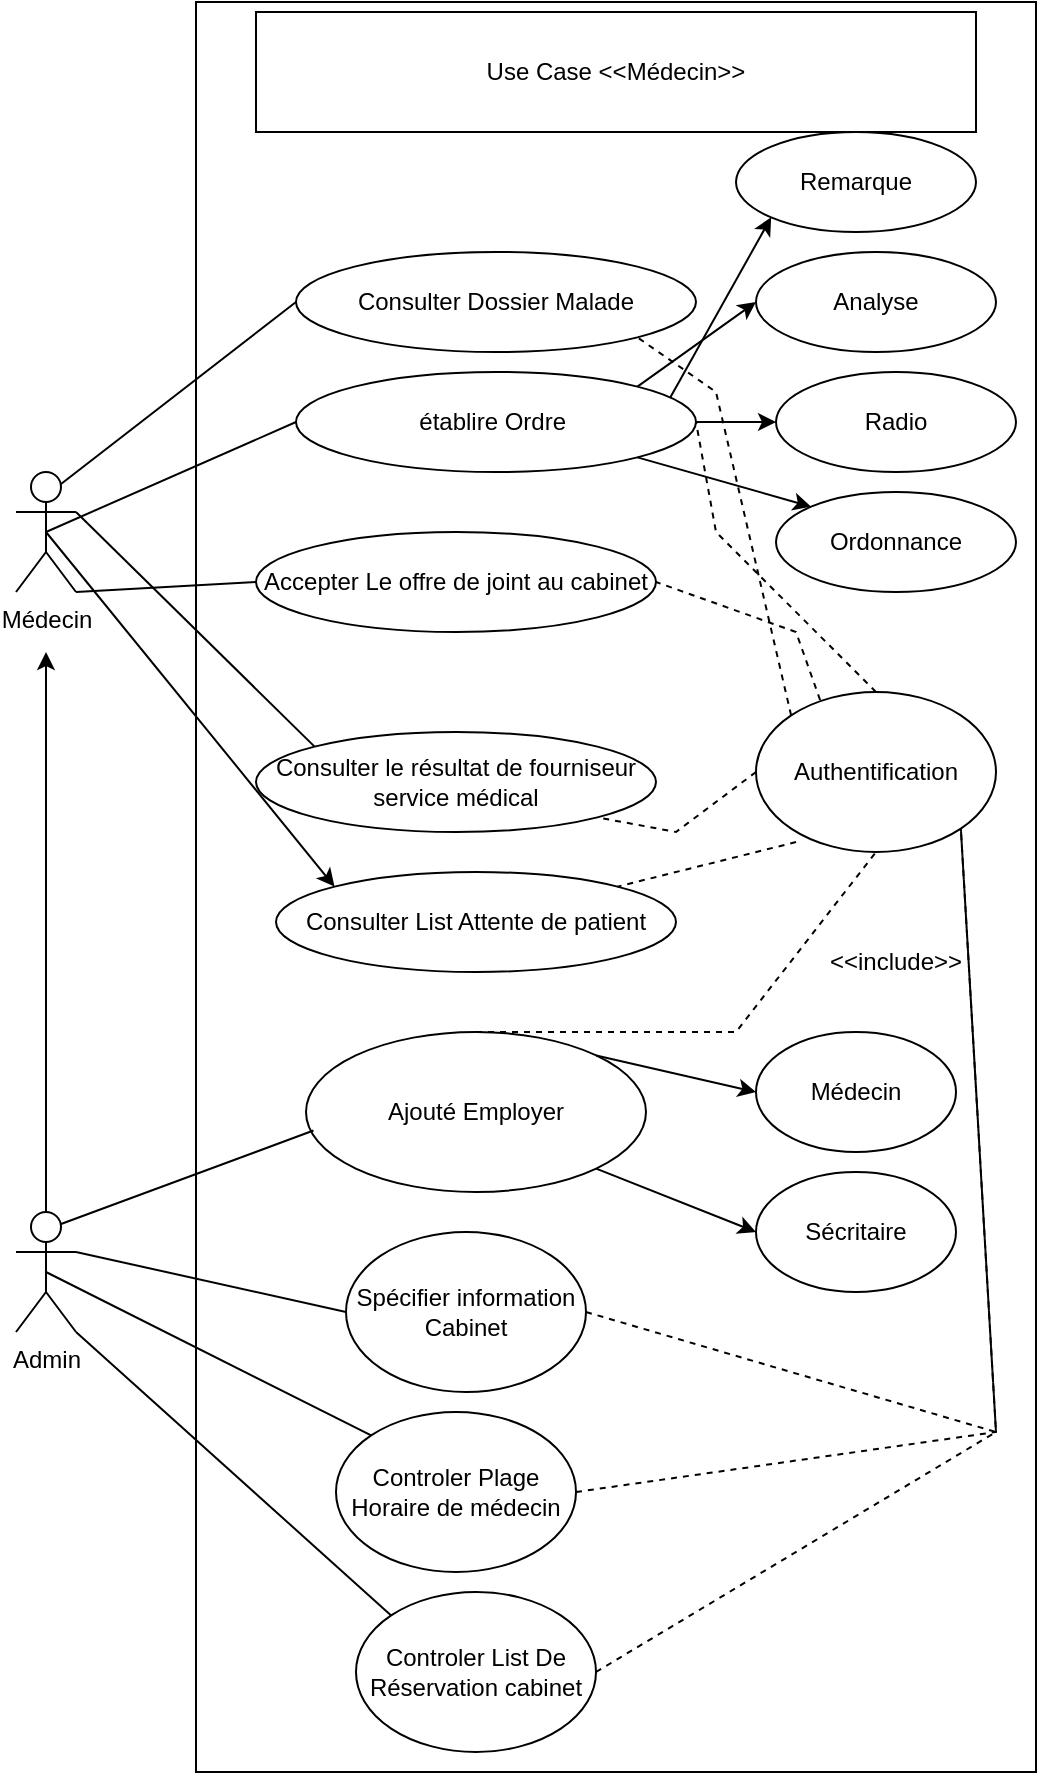 <mxfile version="20.8.16" type="device"><diagram name="Page-1" id="jPoIvpymd-CKEti5hYN0"><mxGraphModel dx="1380" dy="1462" grid="1" gridSize="10" guides="1" tooltips="1" connect="1" arrows="1" fold="1" page="1" pageScale="1" pageWidth="583" pageHeight="827" math="0" shadow="0"><root><mxCell id="0"/><mxCell id="1" parent="0"/><mxCell id="LK5Fl6o8ixqtHKnEaXYI-2" value="" style="rounded=0;whiteSpace=wrap;html=1;" parent="1" vertex="1"><mxGeometry x="130" y="-495" width="420" height="885" as="geometry"/></mxCell><mxCell id="LK5Fl6o8ixqtHKnEaXYI-3" value="Use Case &amp;lt;&amp;lt;Médecin&amp;gt;&amp;gt;" style="rounded=0;whiteSpace=wrap;html=1;" parent="1" vertex="1"><mxGeometry x="160" y="-490" width="360" height="60" as="geometry"/></mxCell><mxCell id="LK5Fl6o8ixqtHKnEaXYI-4" value="Médecin" style="shape=umlActor;verticalLabelPosition=bottom;verticalAlign=top;html=1;outlineConnect=0;" parent="1" vertex="1"><mxGeometry x="40" y="-260" width="30" height="60" as="geometry"/></mxCell><mxCell id="LK5Fl6o8ixqtHKnEaXYI-11" value="" style="endArrow=none;html=1;rounded=0;entryX=0;entryY=0.5;entryDx=0;entryDy=0;exitX=0.75;exitY=0.1;exitDx=0;exitDy=0;exitPerimeter=0;" parent="1" source="LK5Fl6o8ixqtHKnEaXYI-4" target="Umswxf17xyXYJKNJ6d6K-2" edge="1"><mxGeometry width="50" height="50" relative="1" as="geometry"><mxPoint x="70" y="-240" as="sourcePoint"/><mxPoint x="172.0" y="-330" as="targetPoint"/></mxGeometry></mxCell><mxCell id="LK5Fl6o8ixqtHKnEaXYI-12" value="" style="endArrow=none;html=1;rounded=0;exitX=0.5;exitY=0.5;exitDx=0;exitDy=0;exitPerimeter=0;entryX=0;entryY=0.5;entryDx=0;entryDy=0;" parent="1" source="LK5Fl6o8ixqtHKnEaXYI-4" target="Umswxf17xyXYJKNJ6d6K-3" edge="1"><mxGeometry width="50" height="50" relative="1" as="geometry"><mxPoint x="70" y="-220" as="sourcePoint"/><mxPoint x="180" y="-220" as="targetPoint"/></mxGeometry></mxCell><mxCell id="LK5Fl6o8ixqtHKnEaXYI-14" value="" style="endArrow=none;html=1;rounded=0;exitX=1;exitY=1;exitDx=0;exitDy=0;exitPerimeter=0;entryX=0;entryY=0.5;entryDx=0;entryDy=0;" parent="1" source="LK5Fl6o8ixqtHKnEaXYI-4" target="Umswxf17xyXYJKNJ6d6K-11" edge="1"><mxGeometry width="50" height="50" relative="1" as="geometry"><mxPoint x="80" y="-200" as="sourcePoint"/><mxPoint x="177.574" y="-156.213" as="targetPoint"/></mxGeometry></mxCell><mxCell id="LK5Fl6o8ixqtHKnEaXYI-18" value="" style="endArrow=none;html=1;rounded=0;exitX=0;exitY=0;exitDx=0;exitDy=0;entryX=1;entryY=0.333;entryDx=0;entryDy=0;entryPerimeter=0;" parent="1" source="Umswxf17xyXYJKNJ6d6K-13" target="LK5Fl6o8ixqtHKnEaXYI-4" edge="1"><mxGeometry width="50" height="50" relative="1" as="geometry"><mxPoint x="189.34" y="40.388" as="sourcePoint"/><mxPoint x="70" y="-170" as="targetPoint"/></mxGeometry></mxCell><mxCell id="Umswxf17xyXYJKNJ6d6K-1" value="Authentification" style="ellipse;whiteSpace=wrap;html=1;" parent="1" vertex="1"><mxGeometry x="410" y="-150" width="120" height="80" as="geometry"/></mxCell><mxCell id="Umswxf17xyXYJKNJ6d6K-2" value="Consulter Dossier Malade" style="ellipse;whiteSpace=wrap;html=1;" parent="1" vertex="1"><mxGeometry x="180" y="-370" width="200" height="50" as="geometry"/></mxCell><mxCell id="Umswxf17xyXYJKNJ6d6K-3" value="établire Ordre&amp;nbsp;" style="ellipse;whiteSpace=wrap;html=1;" parent="1" vertex="1"><mxGeometry x="180" y="-310" width="200" height="50" as="geometry"/></mxCell><mxCell id="Umswxf17xyXYJKNJ6d6K-4" value="Analyse" style="ellipse;whiteSpace=wrap;html=1;" parent="1" vertex="1"><mxGeometry x="410" y="-370" width="120" height="50" as="geometry"/></mxCell><mxCell id="Umswxf17xyXYJKNJ6d6K-5" value="Radio" style="ellipse;whiteSpace=wrap;html=1;" parent="1" vertex="1"><mxGeometry x="420" y="-310" width="120" height="50" as="geometry"/></mxCell><mxCell id="Umswxf17xyXYJKNJ6d6K-6" value="Ordonnance" style="ellipse;whiteSpace=wrap;html=1;" parent="1" vertex="1"><mxGeometry x="420" y="-250" width="120" height="50" as="geometry"/></mxCell><mxCell id="Umswxf17xyXYJKNJ6d6K-7" value="" style="endArrow=classic;html=1;rounded=0;exitX=1;exitY=0;exitDx=0;exitDy=0;entryX=0;entryY=0.5;entryDx=0;entryDy=0;" parent="1" source="Umswxf17xyXYJKNJ6d6K-3" target="Umswxf17xyXYJKNJ6d6K-4" edge="1"><mxGeometry width="50" height="50" relative="1" as="geometry"><mxPoint x="360" y="-300" as="sourcePoint"/><mxPoint x="410" y="-350" as="targetPoint"/></mxGeometry></mxCell><mxCell id="Umswxf17xyXYJKNJ6d6K-8" value="" style="endArrow=classic;html=1;rounded=0;exitX=1;exitY=0.5;exitDx=0;exitDy=0;entryX=0;entryY=0.5;entryDx=0;entryDy=0;" parent="1" source="Umswxf17xyXYJKNJ6d6K-3" target="Umswxf17xyXYJKNJ6d6K-5" edge="1"><mxGeometry width="50" height="50" relative="1" as="geometry"><mxPoint x="360.711" y="-292.678" as="sourcePoint"/><mxPoint x="420" y="-345" as="targetPoint"/></mxGeometry></mxCell><mxCell id="Umswxf17xyXYJKNJ6d6K-9" value="" style="endArrow=classic;html=1;rounded=0;exitX=1;exitY=1;exitDx=0;exitDy=0;entryX=0;entryY=0;entryDx=0;entryDy=0;" parent="1" source="Umswxf17xyXYJKNJ6d6K-3" target="Umswxf17xyXYJKNJ6d6K-6" edge="1"><mxGeometry width="50" height="50" relative="1" as="geometry"><mxPoint x="360.711" y="-292.678" as="sourcePoint"/><mxPoint x="420" y="-345" as="targetPoint"/></mxGeometry></mxCell><mxCell id="Umswxf17xyXYJKNJ6d6K-11" value="Accepter Le offre de joint au cabinet" style="ellipse;whiteSpace=wrap;html=1;" parent="1" vertex="1"><mxGeometry x="160" y="-230" width="200" height="50" as="geometry"/></mxCell><mxCell id="Umswxf17xyXYJKNJ6d6K-12" value="Consulter List Attente de patient" style="ellipse;whiteSpace=wrap;html=1;" parent="1" vertex="1"><mxGeometry x="170" y="-60" width="200" height="50" as="geometry"/></mxCell><mxCell id="Umswxf17xyXYJKNJ6d6K-13" value="Consulter le résultat de fourniseur service médical" style="ellipse;whiteSpace=wrap;html=1;" parent="1" vertex="1"><mxGeometry x="160" y="-130" width="200" height="50" as="geometry"/></mxCell><mxCell id="Umswxf17xyXYJKNJ6d6K-14" value="" style="endArrow=classic;html=1;rounded=0;entryX=0;entryY=0;entryDx=0;entryDy=0;exitX=0.5;exitY=0.5;exitDx=0;exitDy=0;exitPerimeter=0;" parent="1" source="LK5Fl6o8ixqtHKnEaXYI-4" target="Umswxf17xyXYJKNJ6d6K-12" edge="1"><mxGeometry width="50" height="50" relative="1" as="geometry"><mxPoint x="40" y="-205" as="sourcePoint"/><mxPoint x="90" y="-255" as="targetPoint"/></mxGeometry></mxCell><mxCell id="Umswxf17xyXYJKNJ6d6K-15" value="" style="endArrow=none;dashed=1;html=1;rounded=0;exitX=0;exitY=0;exitDx=0;exitDy=0;entryX=1;entryY=1;entryDx=0;entryDy=0;" parent="1" source="Umswxf17xyXYJKNJ6d6K-1" target="Umswxf17xyXYJKNJ6d6K-2" edge="1"><mxGeometry width="50" height="50" relative="1" as="geometry"><mxPoint x="340" y="-290" as="sourcePoint"/><mxPoint x="390" y="-340" as="targetPoint"/><Array as="points"><mxPoint x="390" y="-300"/></Array></mxGeometry></mxCell><mxCell id="Umswxf17xyXYJKNJ6d6K-16" value="" style="endArrow=none;dashed=1;html=1;rounded=0;exitX=0.5;exitY=0;exitDx=0;exitDy=0;entryX=1;entryY=0.5;entryDx=0;entryDy=0;" parent="1" source="Umswxf17xyXYJKNJ6d6K-1" target="Umswxf17xyXYJKNJ6d6K-3" edge="1"><mxGeometry width="50" height="50" relative="1" as="geometry"><mxPoint x="436.864" y="-110.964" as="sourcePoint"/><mxPoint x="370.001" y="-280.002" as="targetPoint"/><Array as="points"><mxPoint x="390" y="-230"/></Array></mxGeometry></mxCell><mxCell id="Umswxf17xyXYJKNJ6d6K-17" value="" style="endArrow=none;dashed=1;html=1;rounded=0;exitX=0;exitY=0.5;exitDx=0;exitDy=0;entryX=1;entryY=1;entryDx=0;entryDy=0;" parent="1" source="Umswxf17xyXYJKNJ6d6K-1" target="Umswxf17xyXYJKNJ6d6K-13" edge="1"><mxGeometry width="50" height="50" relative="1" as="geometry"><mxPoint x="437.574" y="-138.284" as="sourcePoint"/><mxPoint x="370.711" y="-307.322" as="targetPoint"/><Array as="points"><mxPoint x="370" y="-80"/></Array></mxGeometry></mxCell><mxCell id="Umswxf17xyXYJKNJ6d6K-18" value="" style="endArrow=none;dashed=1;html=1;rounded=0;exitX=0.167;exitY=0.938;exitDx=0;exitDy=0;entryX=1;entryY=0;entryDx=0;entryDy=0;exitPerimeter=0;" parent="1" source="Umswxf17xyXYJKNJ6d6K-1" target="Umswxf17xyXYJKNJ6d6K-12" edge="1"><mxGeometry width="50" height="50" relative="1" as="geometry"><mxPoint x="447.574" y="-128.284" as="sourcePoint"/><mxPoint x="380.711" y="-297.322" as="targetPoint"/><Array as="points"/></mxGeometry></mxCell><mxCell id="Umswxf17xyXYJKNJ6d6K-23" value="" style="endArrow=none;dashed=1;html=1;rounded=0;exitX=0.267;exitY=0.05;exitDx=0;exitDy=0;entryX=1;entryY=0.5;entryDx=0;entryDy=0;exitPerimeter=0;" parent="1" source="Umswxf17xyXYJKNJ6d6K-1" target="Umswxf17xyXYJKNJ6d6K-11" edge="1"><mxGeometry width="50" height="50" relative="1" as="geometry"><mxPoint x="410" y="-120" as="sourcePoint"/><mxPoint x="340.711" y="-77.322" as="targetPoint"/><Array as="points"><mxPoint x="430" y="-180"/></Array></mxGeometry></mxCell><mxCell id="Umswxf17xyXYJKNJ6d6K-24" value="Remarque" style="ellipse;whiteSpace=wrap;html=1;" parent="1" vertex="1"><mxGeometry x="400" y="-430" width="120" height="50" as="geometry"/></mxCell><mxCell id="Umswxf17xyXYJKNJ6d6K-26" value="" style="endArrow=classic;html=1;rounded=0;entryX=0;entryY=1;entryDx=0;entryDy=0;exitX=0.935;exitY=0.26;exitDx=0;exitDy=0;exitPerimeter=0;" parent="1" source="Umswxf17xyXYJKNJ6d6K-3" target="Umswxf17xyXYJKNJ6d6K-24" edge="1"><mxGeometry width="50" height="50" relative="1" as="geometry"><mxPoint x="380" y="-210" as="sourcePoint"/><mxPoint x="430" y="-260" as="targetPoint"/></mxGeometry></mxCell><mxCell id="JKoJ07QInQFn6GKxcb3u-1" value="Admin" style="shape=umlActor;verticalLabelPosition=bottom;verticalAlign=top;html=1;outlineConnect=0;" parent="1" vertex="1"><mxGeometry x="40" y="110" width="30" height="60" as="geometry"/></mxCell><mxCell id="JKoJ07QInQFn6GKxcb3u-2" value="" style="endArrow=classic;html=1;rounded=0;exitX=0.5;exitY=0;exitDx=0;exitDy=0;exitPerimeter=0;" parent="1" source="JKoJ07QInQFn6GKxcb3u-1" edge="1"><mxGeometry width="50" height="50" relative="1" as="geometry"><mxPoint x="60" y="50" as="sourcePoint"/><mxPoint x="55" y="-170" as="targetPoint"/></mxGeometry></mxCell><mxCell id="JKoJ07QInQFn6GKxcb3u-3" value="Ajouté Employer" style="ellipse;whiteSpace=wrap;html=1;" parent="1" vertex="1"><mxGeometry x="185" y="20" width="170" height="80" as="geometry"/></mxCell><mxCell id="JKoJ07QInQFn6GKxcb3u-4" value="Sécritaire" style="ellipse;whiteSpace=wrap;html=1;" parent="1" vertex="1"><mxGeometry x="410" y="90" width="100" height="60" as="geometry"/></mxCell><mxCell id="JKoJ07QInQFn6GKxcb3u-5" value="Médecin" style="ellipse;whiteSpace=wrap;html=1;" parent="1" vertex="1"><mxGeometry x="410" y="20" width="100" height="60" as="geometry"/></mxCell><mxCell id="JKoJ07QInQFn6GKxcb3u-6" value="" style="endArrow=classic;html=1;rounded=0;entryX=0;entryY=0.5;entryDx=0;entryDy=0;exitX=1;exitY=0;exitDx=0;exitDy=0;" parent="1" source="JKoJ07QInQFn6GKxcb3u-3" target="JKoJ07QInQFn6GKxcb3u-5" edge="1"><mxGeometry width="50" height="50" relative="1" as="geometry"><mxPoint x="330" y="70" as="sourcePoint"/><mxPoint x="380" y="20" as="targetPoint"/></mxGeometry></mxCell><mxCell id="JKoJ07QInQFn6GKxcb3u-7" value="" style="endArrow=classic;html=1;rounded=0;entryX=0;entryY=0.5;entryDx=0;entryDy=0;exitX=1;exitY=1;exitDx=0;exitDy=0;" parent="1" source="JKoJ07QInQFn6GKxcb3u-3" target="JKoJ07QInQFn6GKxcb3u-4" edge="1"><mxGeometry width="50" height="50" relative="1" as="geometry"><mxPoint x="335.0" y="121.667" as="sourcePoint"/><mxPoint x="390.0" y="100" as="targetPoint"/></mxGeometry></mxCell><mxCell id="JKoJ07QInQFn6GKxcb3u-8" value="" style="endArrow=none;dashed=1;html=1;rounded=0;entryX=0.5;entryY=1;entryDx=0;entryDy=0;exitX=0.5;exitY=0;exitDx=0;exitDy=0;" parent="1" source="JKoJ07QInQFn6GKxcb3u-3" target="Umswxf17xyXYJKNJ6d6K-1" edge="1"><mxGeometry width="50" height="50" relative="1" as="geometry"><mxPoint x="310" y="70" as="sourcePoint"/><mxPoint x="360" y="20" as="targetPoint"/><Array as="points"><mxPoint x="400" y="20"/></Array></mxGeometry></mxCell><mxCell id="JKoJ07QInQFn6GKxcb3u-9" value="Spécifier information Cabinet" style="ellipse;whiteSpace=wrap;html=1;" parent="1" vertex="1"><mxGeometry x="205" y="120" width="120" height="80" as="geometry"/></mxCell><mxCell id="JKoJ07QInQFn6GKxcb3u-10" value="Controler Plage Horaire de médecin" style="ellipse;whiteSpace=wrap;html=1;" parent="1" vertex="1"><mxGeometry x="200" y="210" width="120" height="80" as="geometry"/></mxCell><mxCell id="JKoJ07QInQFn6GKxcb3u-11" value="Controler List De Réservation cabinet" style="ellipse;whiteSpace=wrap;html=1;" parent="1" vertex="1"><mxGeometry x="210" y="300" width="120" height="80" as="geometry"/></mxCell><mxCell id="JKoJ07QInQFn6GKxcb3u-12" value="" style="endArrow=none;html=1;rounded=0;entryX=0;entryY=0.5;entryDx=0;entryDy=0;exitX=1;exitY=0.333;exitDx=0;exitDy=0;exitPerimeter=0;" parent="1" source="JKoJ07QInQFn6GKxcb3u-1" target="JKoJ07QInQFn6GKxcb3u-9" edge="1"><mxGeometry width="50" height="50" relative="1" as="geometry"><mxPoint x="80" y="125" as="sourcePoint"/><mxPoint x="130" y="75" as="targetPoint"/></mxGeometry></mxCell><mxCell id="JKoJ07QInQFn6GKxcb3u-13" value="" style="endArrow=none;html=1;rounded=0;entryX=0;entryY=0;entryDx=0;entryDy=0;exitX=0.5;exitY=0.5;exitDx=0;exitDy=0;exitPerimeter=0;" parent="1" source="JKoJ07QInQFn6GKxcb3u-1" target="JKoJ07QInQFn6GKxcb3u-10" edge="1"><mxGeometry width="50" height="50" relative="1" as="geometry"><mxPoint x="60.0" y="150" as="sourcePoint"/><mxPoint x="190.0" y="230" as="targetPoint"/></mxGeometry></mxCell><mxCell id="JKoJ07QInQFn6GKxcb3u-14" value="" style="endArrow=none;html=1;rounded=0;entryX=0;entryY=0;entryDx=0;entryDy=0;exitX=1;exitY=1;exitDx=0;exitDy=0;exitPerimeter=0;" parent="1" source="JKoJ07QInQFn6GKxcb3u-1" target="JKoJ07QInQFn6GKxcb3u-11" edge="1"><mxGeometry width="50" height="50" relative="1" as="geometry"><mxPoint x="50.0" y="190" as="sourcePoint"/><mxPoint x="180.0" y="270" as="targetPoint"/></mxGeometry></mxCell><mxCell id="JKoJ07QInQFn6GKxcb3u-15" value="" style="endArrow=none;dashed=1;html=1;rounded=0;exitX=1;exitY=0.5;exitDx=0;exitDy=0;entryX=1;entryY=1;entryDx=0;entryDy=0;" parent="1" source="JKoJ07QInQFn6GKxcb3u-9" target="Umswxf17xyXYJKNJ6d6K-1" edge="1"><mxGeometry width="50" height="50" relative="1" as="geometry"><mxPoint x="470" y="-50" as="sourcePoint"/><mxPoint x="520" y="-100" as="targetPoint"/><Array as="points"><mxPoint x="530" y="220"/></Array></mxGeometry></mxCell><mxCell id="JKoJ07QInQFn6GKxcb3u-16" value="" style="endArrow=none;dashed=1;html=1;rounded=0;exitX=1;exitY=0.5;exitDx=0;exitDy=0;entryX=1;entryY=1;entryDx=0;entryDy=0;" parent="1" source="JKoJ07QInQFn6GKxcb3u-10" target="Umswxf17xyXYJKNJ6d6K-1" edge="1"><mxGeometry width="50" height="50" relative="1" as="geometry"><mxPoint x="330.0" y="220" as="sourcePoint"/><mxPoint x="522.426" y="-71.716" as="targetPoint"/><Array as="points"><mxPoint x="530" y="220"/></Array></mxGeometry></mxCell><mxCell id="JKoJ07QInQFn6GKxcb3u-17" value="" style="endArrow=none;dashed=1;html=1;rounded=0;exitX=1;exitY=0.5;exitDx=0;exitDy=0;entryX=1;entryY=1;entryDx=0;entryDy=0;" parent="1" source="JKoJ07QInQFn6GKxcb3u-11" target="Umswxf17xyXYJKNJ6d6K-1" edge="1"><mxGeometry width="50" height="50" relative="1" as="geometry"><mxPoint x="340.0" y="230" as="sourcePoint"/><mxPoint x="532.426" y="-61.716" as="targetPoint"/><Array as="points"><mxPoint x="530" y="220"/></Array></mxGeometry></mxCell><mxCell id="JKoJ07QInQFn6GKxcb3u-18" value="&amp;lt;&amp;lt;include&amp;gt;&amp;gt;" style="text;html=1;strokeColor=none;fillColor=none;align=center;verticalAlign=middle;whiteSpace=wrap;rounded=0;" parent="1" vertex="1"><mxGeometry x="450" y="-30" width="60" height="30" as="geometry"/></mxCell><mxCell id="imkVvP8SwzR3pJDeH-o1-1" value="" style="endArrow=none;html=1;rounded=0;entryX=0.022;entryY=0.616;entryDx=0;entryDy=0;entryPerimeter=0;exitX=0.75;exitY=0.1;exitDx=0;exitDy=0;exitPerimeter=0;" edge="1" parent="1" source="JKoJ07QInQFn6GKxcb3u-1" target="JKoJ07QInQFn6GKxcb3u-3"><mxGeometry width="50" height="50" relative="1" as="geometry"><mxPoint x="70" y="110" as="sourcePoint"/><mxPoint x="120" y="60" as="targetPoint"/></mxGeometry></mxCell></root></mxGraphModel></diagram></mxfile>